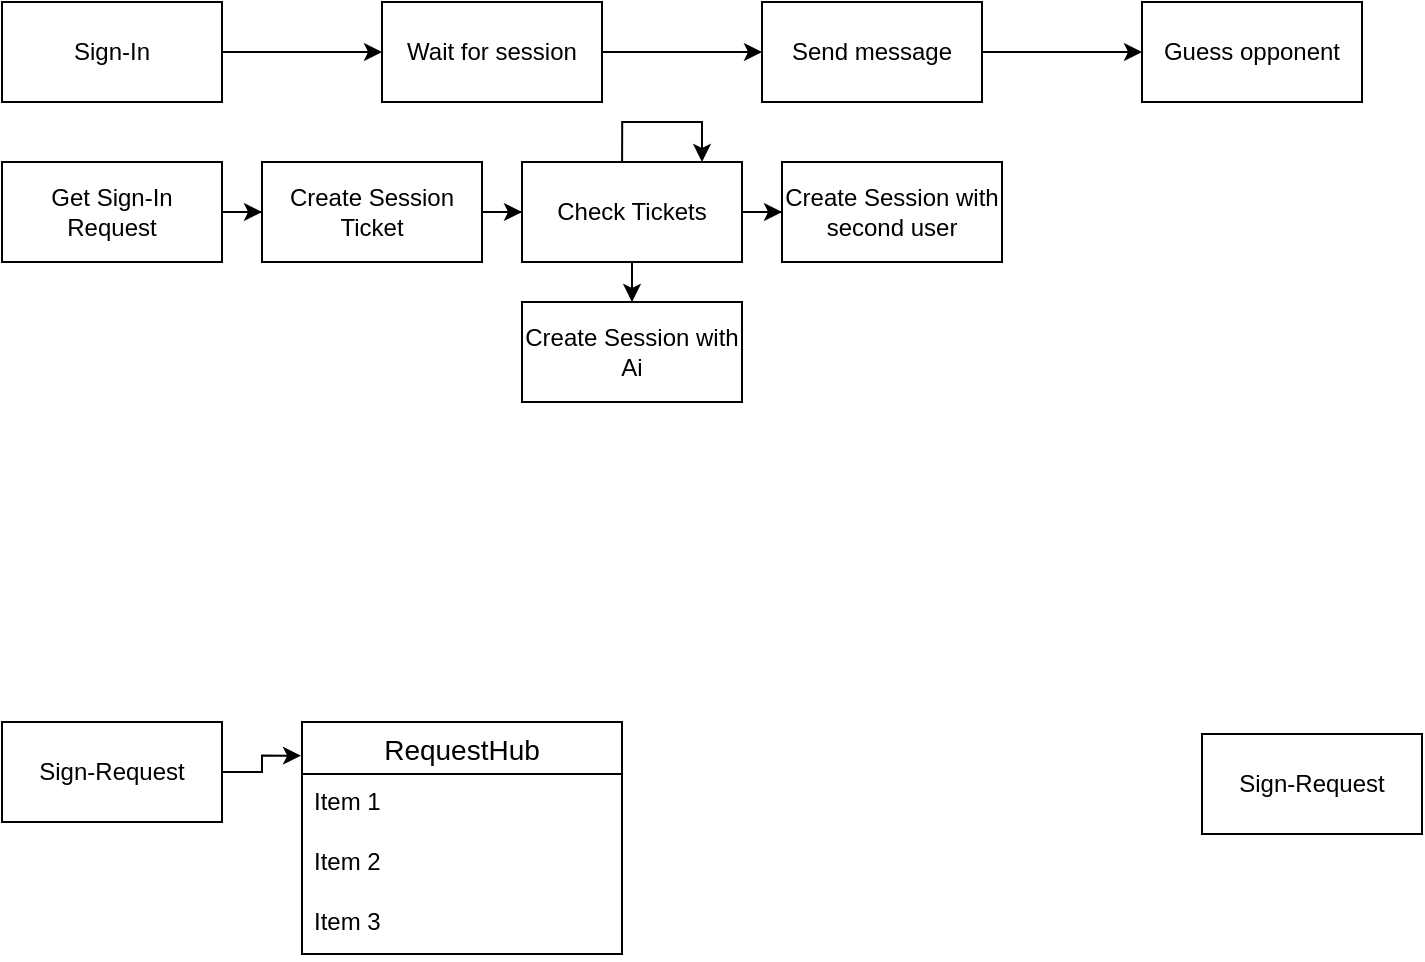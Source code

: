 <mxfile version="24.8.0">
  <diagram name="Seite-1" id="H0LL5CeDaanNJQVc8QyC">
    <mxGraphModel dx="1500" dy="858" grid="1" gridSize="10" guides="1" tooltips="1" connect="1" arrows="1" fold="1" page="1" pageScale="1" pageWidth="827" pageHeight="1169" math="0" shadow="0">
      <root>
        <mxCell id="0" />
        <mxCell id="1" parent="0" />
        <mxCell id="uVwtE26G0YRUd6ZxQ8bm-2" value="RequestHub" style="swimlane;fontStyle=0;childLayout=stackLayout;horizontal=1;startSize=26;horizontalStack=0;resizeParent=1;resizeParentMax=0;resizeLast=0;collapsible=1;marginBottom=0;align=center;fontSize=14;" parent="1" vertex="1">
          <mxGeometry x="190" y="400" width="160" height="116" as="geometry" />
        </mxCell>
        <mxCell id="uVwtE26G0YRUd6ZxQ8bm-3" value="Item 1" style="text;strokeColor=none;fillColor=none;spacingLeft=4;spacingRight=4;overflow=hidden;rotatable=0;points=[[0,0.5],[1,0.5]];portConstraint=eastwest;fontSize=12;whiteSpace=wrap;html=1;" parent="uVwtE26G0YRUd6ZxQ8bm-2" vertex="1">
          <mxGeometry y="26" width="160" height="30" as="geometry" />
        </mxCell>
        <mxCell id="uVwtE26G0YRUd6ZxQ8bm-4" value="Item 2" style="text;strokeColor=none;fillColor=none;spacingLeft=4;spacingRight=4;overflow=hidden;rotatable=0;points=[[0,0.5],[1,0.5]];portConstraint=eastwest;fontSize=12;whiteSpace=wrap;html=1;" parent="uVwtE26G0YRUd6ZxQ8bm-2" vertex="1">
          <mxGeometry y="56" width="160" height="30" as="geometry" />
        </mxCell>
        <mxCell id="uVwtE26G0YRUd6ZxQ8bm-5" value="Item 3" style="text;strokeColor=none;fillColor=none;spacingLeft=4;spacingRight=4;overflow=hidden;rotatable=0;points=[[0,0.5],[1,0.5]];portConstraint=eastwest;fontSize=12;whiteSpace=wrap;html=1;" parent="uVwtE26G0YRUd6ZxQ8bm-2" vertex="1">
          <mxGeometry y="86" width="160" height="30" as="geometry" />
        </mxCell>
        <mxCell id="9TBkpLCMLoQaJoqeONhM-1" value="Sign-Request" style="html=1;whiteSpace=wrap;" vertex="1" parent="1">
          <mxGeometry x="40" y="400" width="110" height="50" as="geometry" />
        </mxCell>
        <mxCell id="9TBkpLCMLoQaJoqeONhM-2" style="edgeStyle=orthogonalEdgeStyle;rounded=0;orthogonalLoop=1;jettySize=auto;html=1;entryX=-0.003;entryY=0.145;entryDx=0;entryDy=0;entryPerimeter=0;" edge="1" parent="1" source="9TBkpLCMLoQaJoqeONhM-1" target="uVwtE26G0YRUd6ZxQ8bm-2">
          <mxGeometry relative="1" as="geometry" />
        </mxCell>
        <mxCell id="9TBkpLCMLoQaJoqeONhM-3" value="Sign-Request" style="html=1;whiteSpace=wrap;" vertex="1" parent="1">
          <mxGeometry x="640" y="406" width="110" height="50" as="geometry" />
        </mxCell>
        <mxCell id="9TBkpLCMLoQaJoqeONhM-7" value="" style="edgeStyle=orthogonalEdgeStyle;rounded=0;orthogonalLoop=1;jettySize=auto;html=1;" edge="1" parent="1" source="9TBkpLCMLoQaJoqeONhM-4" target="9TBkpLCMLoQaJoqeONhM-6">
          <mxGeometry relative="1" as="geometry" />
        </mxCell>
        <mxCell id="9TBkpLCMLoQaJoqeONhM-4" value="Sign-In" style="html=1;whiteSpace=wrap;" vertex="1" parent="1">
          <mxGeometry x="40" y="40" width="110" height="50" as="geometry" />
        </mxCell>
        <mxCell id="9TBkpLCMLoQaJoqeONhM-9" value="" style="edgeStyle=orthogonalEdgeStyle;rounded=0;orthogonalLoop=1;jettySize=auto;html=1;" edge="1" parent="1" source="9TBkpLCMLoQaJoqeONhM-6" target="9TBkpLCMLoQaJoqeONhM-8">
          <mxGeometry relative="1" as="geometry" />
        </mxCell>
        <mxCell id="9TBkpLCMLoQaJoqeONhM-6" value="Wait for session" style="html=1;whiteSpace=wrap;" vertex="1" parent="1">
          <mxGeometry x="230" y="40" width="110" height="50" as="geometry" />
        </mxCell>
        <mxCell id="9TBkpLCMLoQaJoqeONhM-11" value="" style="edgeStyle=orthogonalEdgeStyle;rounded=0;orthogonalLoop=1;jettySize=auto;html=1;" edge="1" parent="1" source="9TBkpLCMLoQaJoqeONhM-8" target="9TBkpLCMLoQaJoqeONhM-10">
          <mxGeometry relative="1" as="geometry" />
        </mxCell>
        <mxCell id="9TBkpLCMLoQaJoqeONhM-8" value="Send message" style="html=1;whiteSpace=wrap;" vertex="1" parent="1">
          <mxGeometry x="420" y="40" width="110" height="50" as="geometry" />
        </mxCell>
        <mxCell id="9TBkpLCMLoQaJoqeONhM-10" value="Guess opponent" style="html=1;whiteSpace=wrap;" vertex="1" parent="1">
          <mxGeometry x="610" y="40" width="110" height="50" as="geometry" />
        </mxCell>
        <mxCell id="9TBkpLCMLoQaJoqeONhM-14" value="" style="edgeStyle=orthogonalEdgeStyle;rounded=0;orthogonalLoop=1;jettySize=auto;html=1;" edge="1" parent="1" source="9TBkpLCMLoQaJoqeONhM-12" target="9TBkpLCMLoQaJoqeONhM-13">
          <mxGeometry relative="1" as="geometry" />
        </mxCell>
        <mxCell id="9TBkpLCMLoQaJoqeONhM-12" value="Get Sign-In Request" style="html=1;whiteSpace=wrap;" vertex="1" parent="1">
          <mxGeometry x="40" y="120" width="110" height="50" as="geometry" />
        </mxCell>
        <mxCell id="9TBkpLCMLoQaJoqeONhM-18" value="" style="edgeStyle=orthogonalEdgeStyle;rounded=0;orthogonalLoop=1;jettySize=auto;html=1;" edge="1" parent="1" source="9TBkpLCMLoQaJoqeONhM-13" target="9TBkpLCMLoQaJoqeONhM-17">
          <mxGeometry relative="1" as="geometry" />
        </mxCell>
        <mxCell id="9TBkpLCMLoQaJoqeONhM-13" value="Create Session Ticket" style="html=1;whiteSpace=wrap;" vertex="1" parent="1">
          <mxGeometry x="170" y="120" width="110" height="50" as="geometry" />
        </mxCell>
        <mxCell id="9TBkpLCMLoQaJoqeONhM-19" style="edgeStyle=orthogonalEdgeStyle;rounded=0;orthogonalLoop=1;jettySize=auto;html=1;exitX=0.545;exitY=1;exitDx=0;exitDy=0;exitPerimeter=0;" edge="1" parent="1" source="9TBkpLCMLoQaJoqeONhM-17" target="9TBkpLCMLoQaJoqeONhM-17">
          <mxGeometry relative="1" as="geometry">
            <mxPoint x="310" y="260" as="targetPoint" />
            <mxPoint x="350" y="110" as="sourcePoint" />
            <Array as="points">
              <mxPoint x="350" y="100" />
              <mxPoint x="390" y="100" />
            </Array>
          </mxGeometry>
        </mxCell>
        <mxCell id="9TBkpLCMLoQaJoqeONhM-21" value="" style="edgeStyle=orthogonalEdgeStyle;rounded=0;orthogonalLoop=1;jettySize=auto;html=1;" edge="1" parent="1" source="9TBkpLCMLoQaJoqeONhM-17" target="9TBkpLCMLoQaJoqeONhM-20">
          <mxGeometry relative="1" as="geometry" />
        </mxCell>
        <mxCell id="9TBkpLCMLoQaJoqeONhM-23" value="" style="edgeStyle=orthogonalEdgeStyle;rounded=0;orthogonalLoop=1;jettySize=auto;html=1;" edge="1" parent="1" source="9TBkpLCMLoQaJoqeONhM-17" target="9TBkpLCMLoQaJoqeONhM-22">
          <mxGeometry relative="1" as="geometry" />
        </mxCell>
        <mxCell id="9TBkpLCMLoQaJoqeONhM-17" value="Check Tickets" style="html=1;whiteSpace=wrap;direction=west;" vertex="1" parent="1">
          <mxGeometry x="300" y="120" width="110" height="50" as="geometry" />
        </mxCell>
        <mxCell id="9TBkpLCMLoQaJoqeONhM-20" value="Create Session with second user" style="html=1;whiteSpace=wrap;direction=west;" vertex="1" parent="1">
          <mxGeometry x="430" y="120" width="110" height="50" as="geometry" />
        </mxCell>
        <mxCell id="9TBkpLCMLoQaJoqeONhM-22" value="Create Session with Ai" style="html=1;whiteSpace=wrap;direction=west;" vertex="1" parent="1">
          <mxGeometry x="300" y="190" width="110" height="50" as="geometry" />
        </mxCell>
      </root>
    </mxGraphModel>
  </diagram>
</mxfile>

